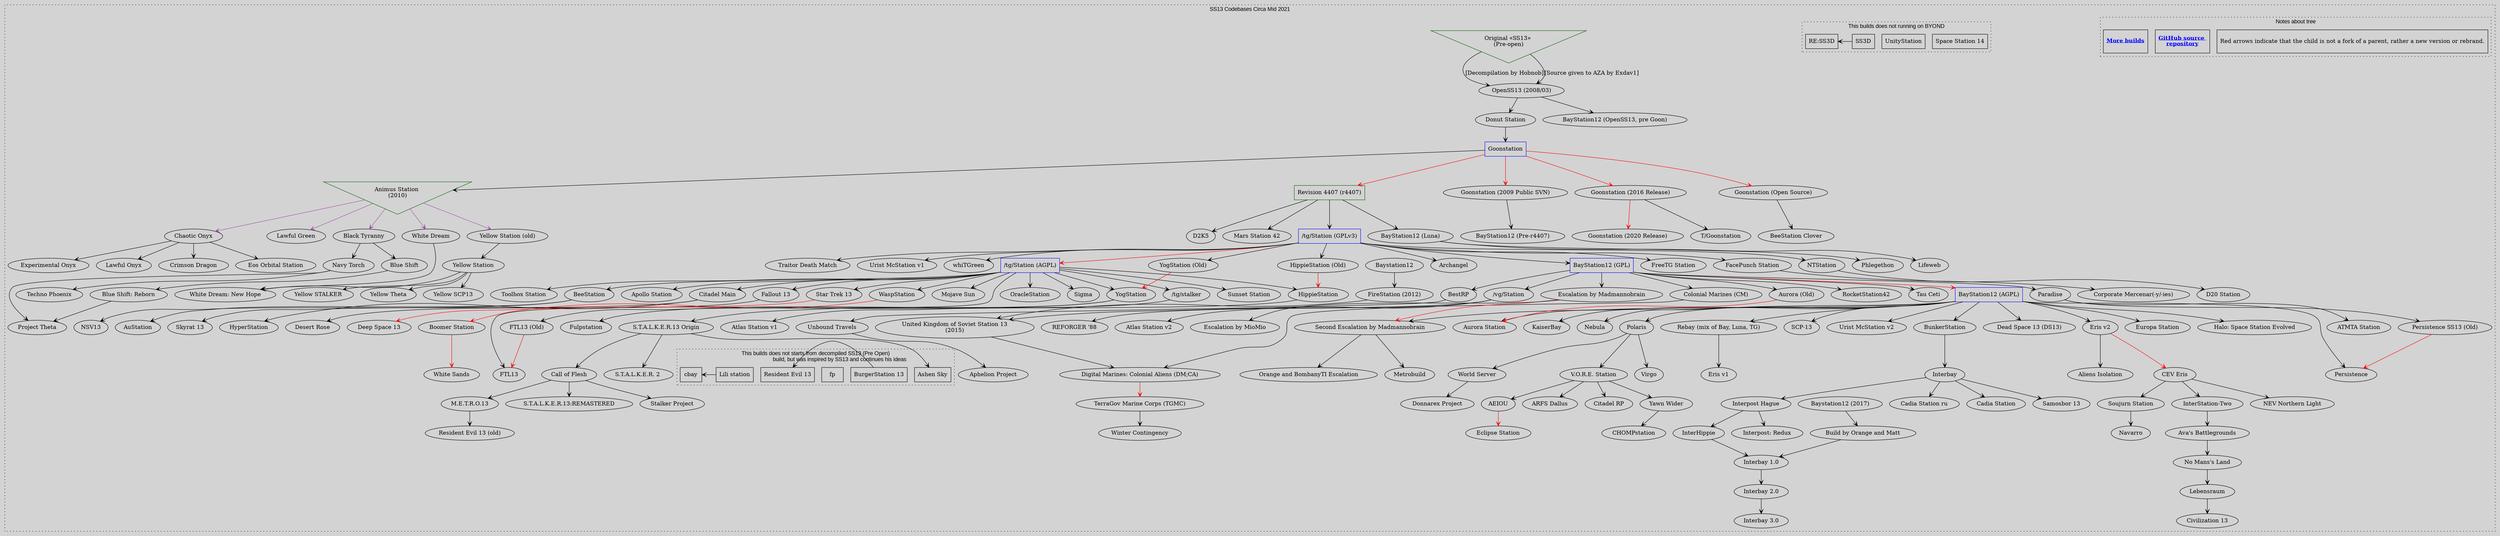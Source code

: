 digraph G {
	/// Attributes ///
	color    = "black"
	fontname = "Arial"
	fontsize = 14
	ratio    = "auto" //size = "30, 30"
	rankdir  = "LB"
	bgcolor  = lightgray
	//splines  = false

	graph [
		compound = true
	]
	edge [
		arrowhead = vee,
		arrowtail = vee,
		splines = curved
	]

	//
	subgraph "cluster мap"
	{
		//
		subgraph "cluster note"
		{
			/// Attributes ///
			label    = "Notes about tree"
			style    = "dotted"
			rankdir  = "LB"
			compound = false
			rank     = same
			//pos      = "10,10!"

			node [
				shape    = rectangle,
				fontsize = 14,
				//width    = 3.5
				//height   = .08
				minlen = 1
			]
			edge [
				constraint = false
			]

			/// Nodes ///
			note1 [
				label  = "Red arrows indicate that the child is not a fork of a parent, rather a new version or rebrand.\l",
				width  = 4.5,
				height = .8
			]
			note2 [
				shape     = record,
				fontcolor = "blue"
				decorate  = true
				label     = <<b><u>GitHub source <br/>repository</u></b>>,
				URL       = "https://github.com/CthulhuOnIce/SS13-Codebases",
				width     = 1.4,
				height    = .8
			]
			note3 [
				shape     = record,
				fontcolor = "blue"
				decorate  = true
				label     = <<b><u>More builds</u></b>>,
				URL       = "https://github.com/SS13-Source-Archive",
				width     = 1.4,
				height    = .8
			]
			//dummy_helper1 [style = "invis", width = 3]

			/// Edges ///
			//note1            -> note2 [style = "invis", constraint = false, dir = left] //, taillabel = "tail", lhead=cluster_0, constraint=false]
			//node [shape=record, height=.08, fontsize=11, width=3.5]
			//note1            -> dummy_helper1 [style = "invis"] //, taillabel = "tail", lhead=cluster_0, constraint=false]
		}

		//
		subgraph "cluster not byond"
		{
			/// Attributes ///
			label    = "This builds does not running on BYOND"
			style    = "dotted"
			//rankdir  = "LB"
			//compound = false
			//rank     = same

			node [
				shape    = rectangle,
				//fontsize = 14,
				//width    = 3.5
				//height   = .08
				minlen   = 1
			]
			edge [
				constraint = false
				dir = left
			]

			/// Nodes ///
			"Space Station 14" // added by: CthulhuOnIce
			"UnityStation" // added by: CthulhuOnIce

			/// Edges ///
			"SS3D" -> "RE:SS3D" // added by: CthulhuOnIce
		}

		//
		subgraph "cluster not from decompiled ss13"
		{
			/// Attributes ///
			label    = "This builds does not starts from decompiled SS13 (Pre Open)
				build, but was inspired by SS13 and continues his ideas"
			style    = "dotted"

			node [
				shape    = rectangle,
				//fontsize = 14,
				//width    = 3.5
				//height   = .08
				minlen   = 1
			]
			edge [
				constraint = false
				dir = left
			]

			/// Nodes ///
			"Ashen Sky" // added by: Gesugao-san
			"BurgerStation 13" // added by: CthulhuOnIce
			// Initial commit: https://github.com/BurgerLUA/burgerstation/commit/92619a74a8a069cda750ff6c06a6f36b58d1b896
			"fp" // added by: Gesugao-san

			/// Edges ///
			"BurgerStation 13" -> "Resident Evil 13" // added by: Gesugao-san
			"Lili station"     -> "cbay" // added by: Gesugao-san
		}

		/// Attributes ///
		label    = "SS13 Codebases Circa Mid 2021"
		labelloc = "top"
		style    = "dotted"
		//rankdir = "TB"
		//edge [constraint = true]

		/// Nodes ///
		"/tg/Station (AGPL)" [shape = rectangle, color = blue] // added by: CthulhuOnIce
		"/tg/Station (GPLv3)" [shape = rectangle, color = blue] // added by: CthulhuOnIce
		"Animus Station \n(2010)" [shape = invtriangle, color = darkgreen] // added by: Gesugao-san
		"BayStation12 (AGPL)" [shape = rectangle, color = blue] // added by: CthulhuOnIce
		"BayStation12 (GPL)" [shape = rectangle, color = blue] // added by: CthulhuOnIce
		"Goonstation" [shape = rectangle, color = blue] // added by: CthulhuOnIce
		"Original «SS13» \n(Pre-open)" [shape = invtriangle, color = darkgreen] // added by: CthulhuOnIce
		"Revision 4407 (r4407)" [shape = rectangle, color = darkgreen] // added by: CthulhuOnIce

		/// Edges ///
		"/tg/stalker"                                 -> "S.T.A.L.K.E.R.13 Origin" // added by: Gesugao-san
		"/tg/Station (AGPL)"                          -> "/tg/stalker" // added by: Gesugao-san
		"/tg/Station (AGPL)"                          -> "Apollo Station" // added by: CthulhuOnIce
		"/tg/Station (AGPL)"                          -> "BeeStation" // added by: CthulhuOnIce
		"/tg/Station (AGPL)"                          -> "Citadel Main" // added by: CthulhuOnIce
		"/tg/Station (AGPL)"                          -> "Fallout 13" // added by: CthulhuOnIce
		"/tg/Station (AGPL)"                          -> "FTL13" // added by: CthulhuOnIce
		"/tg/Station (AGPL)"                          -> "HippieStation" // added by: CthulhuOnIce
		"/tg/Station (AGPL)"                          -> "Mojave Sun" // added by: CthulhuOnIce
		"/tg/Station (AGPL)"                          -> "OracleStation" // added by: CthulhuOnIce
		"/tg/Station (AGPL)"                          -> "Sigma" // sadly added by: Gesugao-san
		"/tg/Station (AGPL)"                          -> "Star Trek 13" // added by: CthulhuOnIce
		"/tg/Station (AGPL)"                          -> "Sunset Station" // added by: CthulhuOnIce
		"/tg/Station (AGPL)"                          -> "Toolbox Station" // added by: CthulhuOnIce
		"/tg/Station (AGPL)"                          -> "WaspStation" // added by: CthulhuOnIce
		"/tg/Station (AGPL)"                          -> "YogStation" // added by: CthulhuOnIce
		"/tg/Station (GPLv3)"                         -> "/tg/Station (AGPL)" [color = red] // added by: CthulhuOnIce
		"/tg/Station (GPLv3)"                         -> "Archangel" // added by: CthulhuOnIce
		"/tg/Station (GPLv3)"                         -> "BayStation12 (GPL)" // added by: CthulhuOnIce
		"/tg/Station (GPLv3)"                         -> "FacePunch Station" // added by: CthulhuOnIce
		"/tg/Station (GPLv3)"                         -> "FreeTG Station" // added by: Gesugao-san
		"/tg/Station (GPLv3)"                         -> "HippieStation (Old)" // added by: CthulhuOnIce
		"/tg/Station (GPLv3)"                         -> "NTStation" // added by: CthulhuOnIce
		"/tg/Station (GPLv3)"                         -> "Traitor Death Match" // added by: CthulhuOnIce
		"/tg/Station (GPLv3)"                         -> "Urist McStation v1" // added by: Gesugao-san
		"/tg/Station (GPLv3)"                         -> "whiTGreen" // added by: Gesugao-san
		"/tg/Station (GPLv3)"                         -> "YogStation (Old)" // added by: CthulhuOnIce
		"/vg/Station"                                 -> "Atlas Station v2" // added by: Gesugao-san
		"/vg/Station"                                 -> "REFORGER '88" // added by: Gesugao-san
		"/vg/Station"                                 -> "United Kingdom of Soviet Station 13\n(2015)" // added by: Void.
		"AEIOU"                                       -> "Eclipse Station" [color = red] // added by: CthulhuOnIce
		"Animus Station \n(2010)"                     -> "Black Tyranny" [color = "#a349a4"] // added by: Void.
		"Animus Station \n(2010)"                     -> "Chaotic Onyx" [color = "#a349a4"] // added by: Void.
		"Animus Station \n(2010)"                     -> "Lawful Green" [color = "#a349a4"] // added by: Void.
		"Animus Station \n(2010)"                     -> "White Dream" [color = "#a349a4"] // added by: Void.
		"Animus Station \n(2010)"                     -> "Yellow Station (old)" [color = "#a349a4"] // added by: Void.
		"Aurora (Old)"                                -> "Aurora Station" [color = red] // added by: CthulhuOnIce
		"Ava's Battlegrounds"                         -> "No Mans's Land" // added by: CthulhuOnIce
		"Baystation12 (2017)"                         -> "Build by Orange and Matt" // added by: Void.
		"BayStation12 (AGPL)"                         -> "Aurora Station" // added by: CthulhuOnIce
		"BayStation12 (AGPL)"                         -> "BunkerStation" // added by: Gesugao-san
		"BayStation12 (AGPL)"                         -> "Dead Space 13 (DS13)" // added by: CthulhuOnIce
		"BayStation12 (AGPL)"                         -> "Eris v2" // added by: Gesugao-san
		"BayStation12 (AGPL)"                         -> "Europa Station" // added by: CthulhuOnIce
		"BayStation12 (AGPL)"                         -> "Halo: Space Station Evolved" // added by: CthulhuOnIce
		"BayStation12 (AGPL)"                         -> "KaiserBay" // added by: Gesugao-san
		"BayStation12 (AGPL)"                         -> "Nebula" // added by: quardbreak
		"BayStation12 (AGPL)"                         -> "Persistence" // added by: CthulhuOnIce
		"BayStation12 (AGPL)"                         -> "Polaris" // added by: CthulhuOnIce
		"BayStation12 (AGPL)"                         -> "Rebay (mix of Bay, Luna, TG)" // added by: Gesugao-san
		"BayStation12 (AGPL)"                         -> "SCP-13" // added by: CthulhuOnIce
		"BayStation12 (AGPL)"                         -> "Second Escalation by Madmannobrain" // added by: Void.
		"BayStation12 (AGPL)"                         -> "Urist McStation v2" // added by: CthulhuOnIce, edit: Gesugao-san
		"BayStation12 (GPL)"                          -> "/vg/Station" // added by: CthulhuOnIce
		"BayStation12 (GPL)"                          -> "Aurora (Old)" // added by: CthulhuOnIce
		"BayStation12 (GPL)"                          -> "BayStation12 (AGPL)" [color = red] // added by: CthulhuOnIce
		"BayStation12 (GPL)"                          -> "BestRP" // added by: CthulhuOnIce
		"BayStation12 (GPL)"                          -> "Colonial Marines (CM)" // added by: CthulhuOnIce
		"BayStation12 (GPL)"                          -> "Escalation by Madmannobrain" // added by: Gesugao-san
		"BayStation12 (GPL)"                          -> "Paradise" // added by: CthulhuOnIce
		"BayStation12 (GPL)"                          -> "RocketStation42" // added by: CthulhuOnIce
		"BayStation12 (GPL)"                          -> "Tau Ceti" // added by: CthulhuOnIce
		"BayStation12 (Luna)"                         -> "Lifeweb" // added by: CthulhuOnIce
		"BayStation12 (Luna)"                         -> "Phlegethon" // added by: Gesugao-san
		"Baystation12"                                -> "FireStation (2012)" // added by: Void.
		"BeeStation"                                  -> "AuStation" // added by: CthulhuOnIce
		"BeeStation"                                  -> "NSV13" // added by: CthulhuOnIce
		"BestRP"                                      -> "Unbound Travels" // added by: Gesugao-san
		"Black Tyranny"                               -> "Blue Shift" // added by: Void.
		"Black Tyranny"                               -> "Navy Torch" // added by: Void.
		"Blue Shift: Reborn"                          -> "Project Theta" // added by: Void.
		"Blue Shift"                                  -> "Blue Shift: Reborn" // added by: Void.
		"Boomer Station"                              -> "White Sands" [color = red] // added by: CthulhuOnIce
		"Build by Orange and Matt"                    -> "Interbay 1.0" // added by: Void.
		"BunkerStation"                               -> "Interbay" // added by: CthulhuOnIce
		"Call of Flesh"                               -> "M.E.T.R.O.13" // added by: Void.
		"Call of Flesh"                               -> "S.T.A.L.K.E.R.13:REMASTERED" // added by: Void.
		"Call of Flesh"                               -> "Stalker Project" // added by: Gesugao-san
		"CEV Eris"                                    -> "InterStation-Two" // added by: CthulhuOnIce
		"CEV Eris"                                    -> "NEV Northern Light" // added by: Gesugao-san
		"CEV Eris"                                    -> "Soujurn Station" // added by: Gesugao-san
		"Chaotic Onyx"                                -> "Crimson Dragon" // added by: Void.
		"Chaotic Onyx"                                -> "Eos Orbital Station" // added by: Void.
		"Chaotic Onyx"                                -> "Experimental Onyx" // added by: Void.
		"Chaotic Onyx"                                -> "Lawful Onyx" // added by: Void.
		"Citadel Main"                                -> "HyperStation" // added by: CthulhuOnIce
		"Citadel Main"                                -> "Skyrat 13" // added by: CthulhuOnIce
		"Colonial Marines (CM)"                       -> "Digital Marines: Colonial Aliens (DM;CA)" // added by: CthulhuOnIce
		"Digital Marines: Colonial Aliens (DM;CA)"    -> "TerraGov Marine Corps (TGMC)" [color = red] // added by: CthulhuOnIce
		"Donut Station"                               -> "Goonstation" // added by: CthulhuOnIce, edited: Gesugao-san
		"Eris v2"                                     -> "Aliens Isolation" // added by: Gesugao-san
		"Eris v2"                                     -> "CEV Eris" [color = red] // added by: Gesugao-san
		"Escalation by Madmannobrain"                 -> "Escalation by MioMio" // added by: Void.
		"Escalation by Madmannobrain"                 -> "Second Escalation by Madmannobrain" [color = red] // added by: Void.
		"FacePunch Station"                           -> "Corporate Mercenar(-y/-ies)" // added by: CthulhuOnIce
		"Fallout 13"                                  -> "Desert Rose" // added by: CthulhuOnIce
		"FireStation (2012)"                          -> "United Kingdom of Soviet Station 13\n(2015)" // added by: Void.
		"FTL13 (Old)"                                 -> "FTL13" [color = red] // added by: CthulhuOnIce
		"Goonstation (2009 Public SVN)"               -> "BayStation12 (Pre-r4407)" // added by: Gesugao-san
		"Goonstation (2016 Release)"                  -> "Goonstation (2020 Release)" [color = red] // added by: CthulhuOnIce
		"Goonstation (2016 Release)"                  -> "T/Goonstation" // added by: CthulhuOnIce
		"Goonstation (Open Source)"                   -> "BeeStation Clover" // added by: Gesugao-san
		"Goonstation"                                 -> "Animus Station \n(2010)" // proudly added by: Void. and Gesugao-san
		"Goonstation"                                 -> "Goonstation (2009 Public SVN)" [color = red] // added by: Gesugao-san
		"Goonstation"                                 -> "Goonstation (2016 Release)" [color = red] // added by: CthulhuOnIce
		"Goonstation"                                 -> "Goonstation (Open Source)" [color = red] // added by: CthulhuOnIce
		"Goonstation"                                 -> "Revision 4407 (r4407)" [color = red] // added by: CthulhuOnIce
		"HippieStation (Old)"                         -> "HippieStation" [color = red] // added by: Gesugao-san
		"HippieStation"                               -> "Atlas Station v1" // added by: Gesugao-san
		"Interbay 1.0"                                -> "Interbay 2.0" // added by: Gesugao-san
		"Interbay 2.0"                                -> "Interbay 3.0" // added by: Gesugao-san
		"Interbay"                                    -> "Cadia Station ru" // added by: Gesugao-san
		"Interbay"                                    -> "Cadia Station" // added by: Gesugao-san
		"Interbay"                                    -> "Interpost Hague" // added by: CthulhuOnIce
		"Interbay"                                    -> "Samosbor 13" // added by: Gesugao-san
		"InterHippie"                                 -> "Interbay 1.0" // added by: Gesugao-san
		"Interpost Hague"                             -> "InterHippie" // added by: Gesugao-san
		"Interpost Hague"                             -> "Interpost: Redux" // added by: Gesugao-san
		"InterStation-Two"                            -> "Ava's Battlegrounds" // added by: CthulhuOnIce
		"Lebensraum"                                  -> "Civilization 13" // added by: CthulhuOnIce
		"M.E.T.R.O.13"                                -> "Resident Evil 13 (old)" // added by: Void.
		"Navy Torch"                                  -> "Project Theta" // added by: Gesugao-san
		"Navy Torch"                                  -> "Techno Phoenix" // added by: Gesugao-san
		"No Mans's Land"                              -> "Lebensraum" // added by: CthulhuOnIce
		"NTStation"                                   -> "D20 Station" // added by: CthulhuOnIce
		"OpenSS13 (2008/03)"                          -> "BayStation12 (OpenSS13, pre Goon)" // added by: CthulhuOnIce, edited: Gesugao-san
		"OpenSS13 (2008/03)"                          -> "Donut Station" // added by: Gesugao-san
		"Original «SS13» \n(Pre-open)"                -> "OpenSS13 (2008/03)" [label = "[Decompilation by Hobnob]"] // added by: CthulhuOnIce, edited: Gesugao-san
		"Original «SS13» \n(Pre-open)"                -> "OpenSS13 (2008/03)" [label = "[Source given to AZA by Exdav1]"] // added by: Gesugao-san
		"Paradise"                                    -> "ATMTA Station" // added by: Gesugao-san
		"Paradise"                                    -> "Persistence SS13 (Old)" // added by: CthulhuOnIce
		"Persistence SS13 (Old)"                      -> "Persistence" [color = red] // added by: Gesugao-san
		"Polaris"                                     -> "V.O.R.E. Station" // added by: CthulhuOnIce
		"Polaris"                                     -> "Virgo" // added by: Gesugao-san
		"Polaris"                                     -> "World Server" // added by: CthulhuOnIce
		"Rebay (mix of Bay, Luna, TG)"                -> "Eris v1" // added by: Gesugao-san
		"Revision 4407 (r4407)"                       -> "/tg/Station (GPLv3)" // added by: CthulhuOnIce, edited: Gesugao-san
		"Revision 4407 (r4407)"                       -> "BayStation12 (Luna)" // added by: CthulhuOnIce
		"Revision 4407 (r4407)"                       -> "D2K5" // added by: CthulhuOnIce
		"Revision 4407 (r4407)"                       -> "Mars Station 42" // added by: CthulhuOnIce
		"S.T.A.L.K.E.R.13 Origin"                     -> "Ashen Sky" // added by: Gesugao-san
		"S.T.A.L.K.E.R.13 Origin"                     -> "Call of Flesh" // added by: Gesugao-san
		"S.T.A.L.K.E.R.13 Origin"                     -> "S.T.A.L.K.E.R. 2 " // added by: Void.
		"Second Escalation by Madmannobrain"          -> "Metrobuild" // added by: Void.
		"Second Escalation by Madmannobrain"          -> "Orange and BombanyTI Escalation" // added by: Void.
		"Soujurn Station"                             -> "Navarro" // added by: Gesugao-san
		"Star Trek 13"                                -> "Deep Space 13" [color = red] // added by: CthulhuOnIce
		"TerraGov Marine Corps (TGMC)"                -> "Winter Contingency" // added by: Gesugao-san
		"Unbound Travels"                             -> "Aphelion Project" // added by: Gesugao-san
		"United Kingdom of Soviet Station 13\n(2015)" -> "Digital Marines: Colonial Aliens (DM;CA)" // added by: Void.
		"V.O.R.E. Station"                            -> "AEIOU" // added by: CthulhuOnIce
		"V.O.R.E. Station"                            -> "ARFS Dallus" // added by: Gesugao-san
		"V.O.R.E. Station"                            -> "Citadel RP" // added by: CthulhuOnIce
		"V.O.R.E. Station"                            -> "Yawn Wider" // added by: CthulhuOnIce
		"WaspStation"                                 -> "Boomer Station" [color = red] // added by: CthulhuOnIce
		"White Dream"                                 -> "White Dream: New Hope" // added by: Gesugao-san
		"World Server"                                -> "Donnarex Project" // added by: Gesugao-san
		"Yawn Wider"                                  -> "CHOMPstation" // added by: CthulhuOnIce
		"Yellow Station (old)"                        -> "Yellow Station" // added by: Void.
		"Yellow Station"                              -> "White Dream: New Hope" // added by: Void.
		"Yellow Station"                              -> "Yellow SCP13" // added by: Void.
		"Yellow Station"                              -> "Yellow STALKER" // added by: Void.
		"Yellow Station"                              -> "Yellow Theta" // added by: Void.
		"YogStation (Old)"                            -> "YogStation" [color = red] // added by: CthulhuOnIce
		"YogStation"                                  -> "FTL13 (Old)" // added by: CthulhuOnIce, edited: quardbreak
		"YogStation"                                  -> "Fulpstation" // added by: CthulhuOnIce
	}
}
